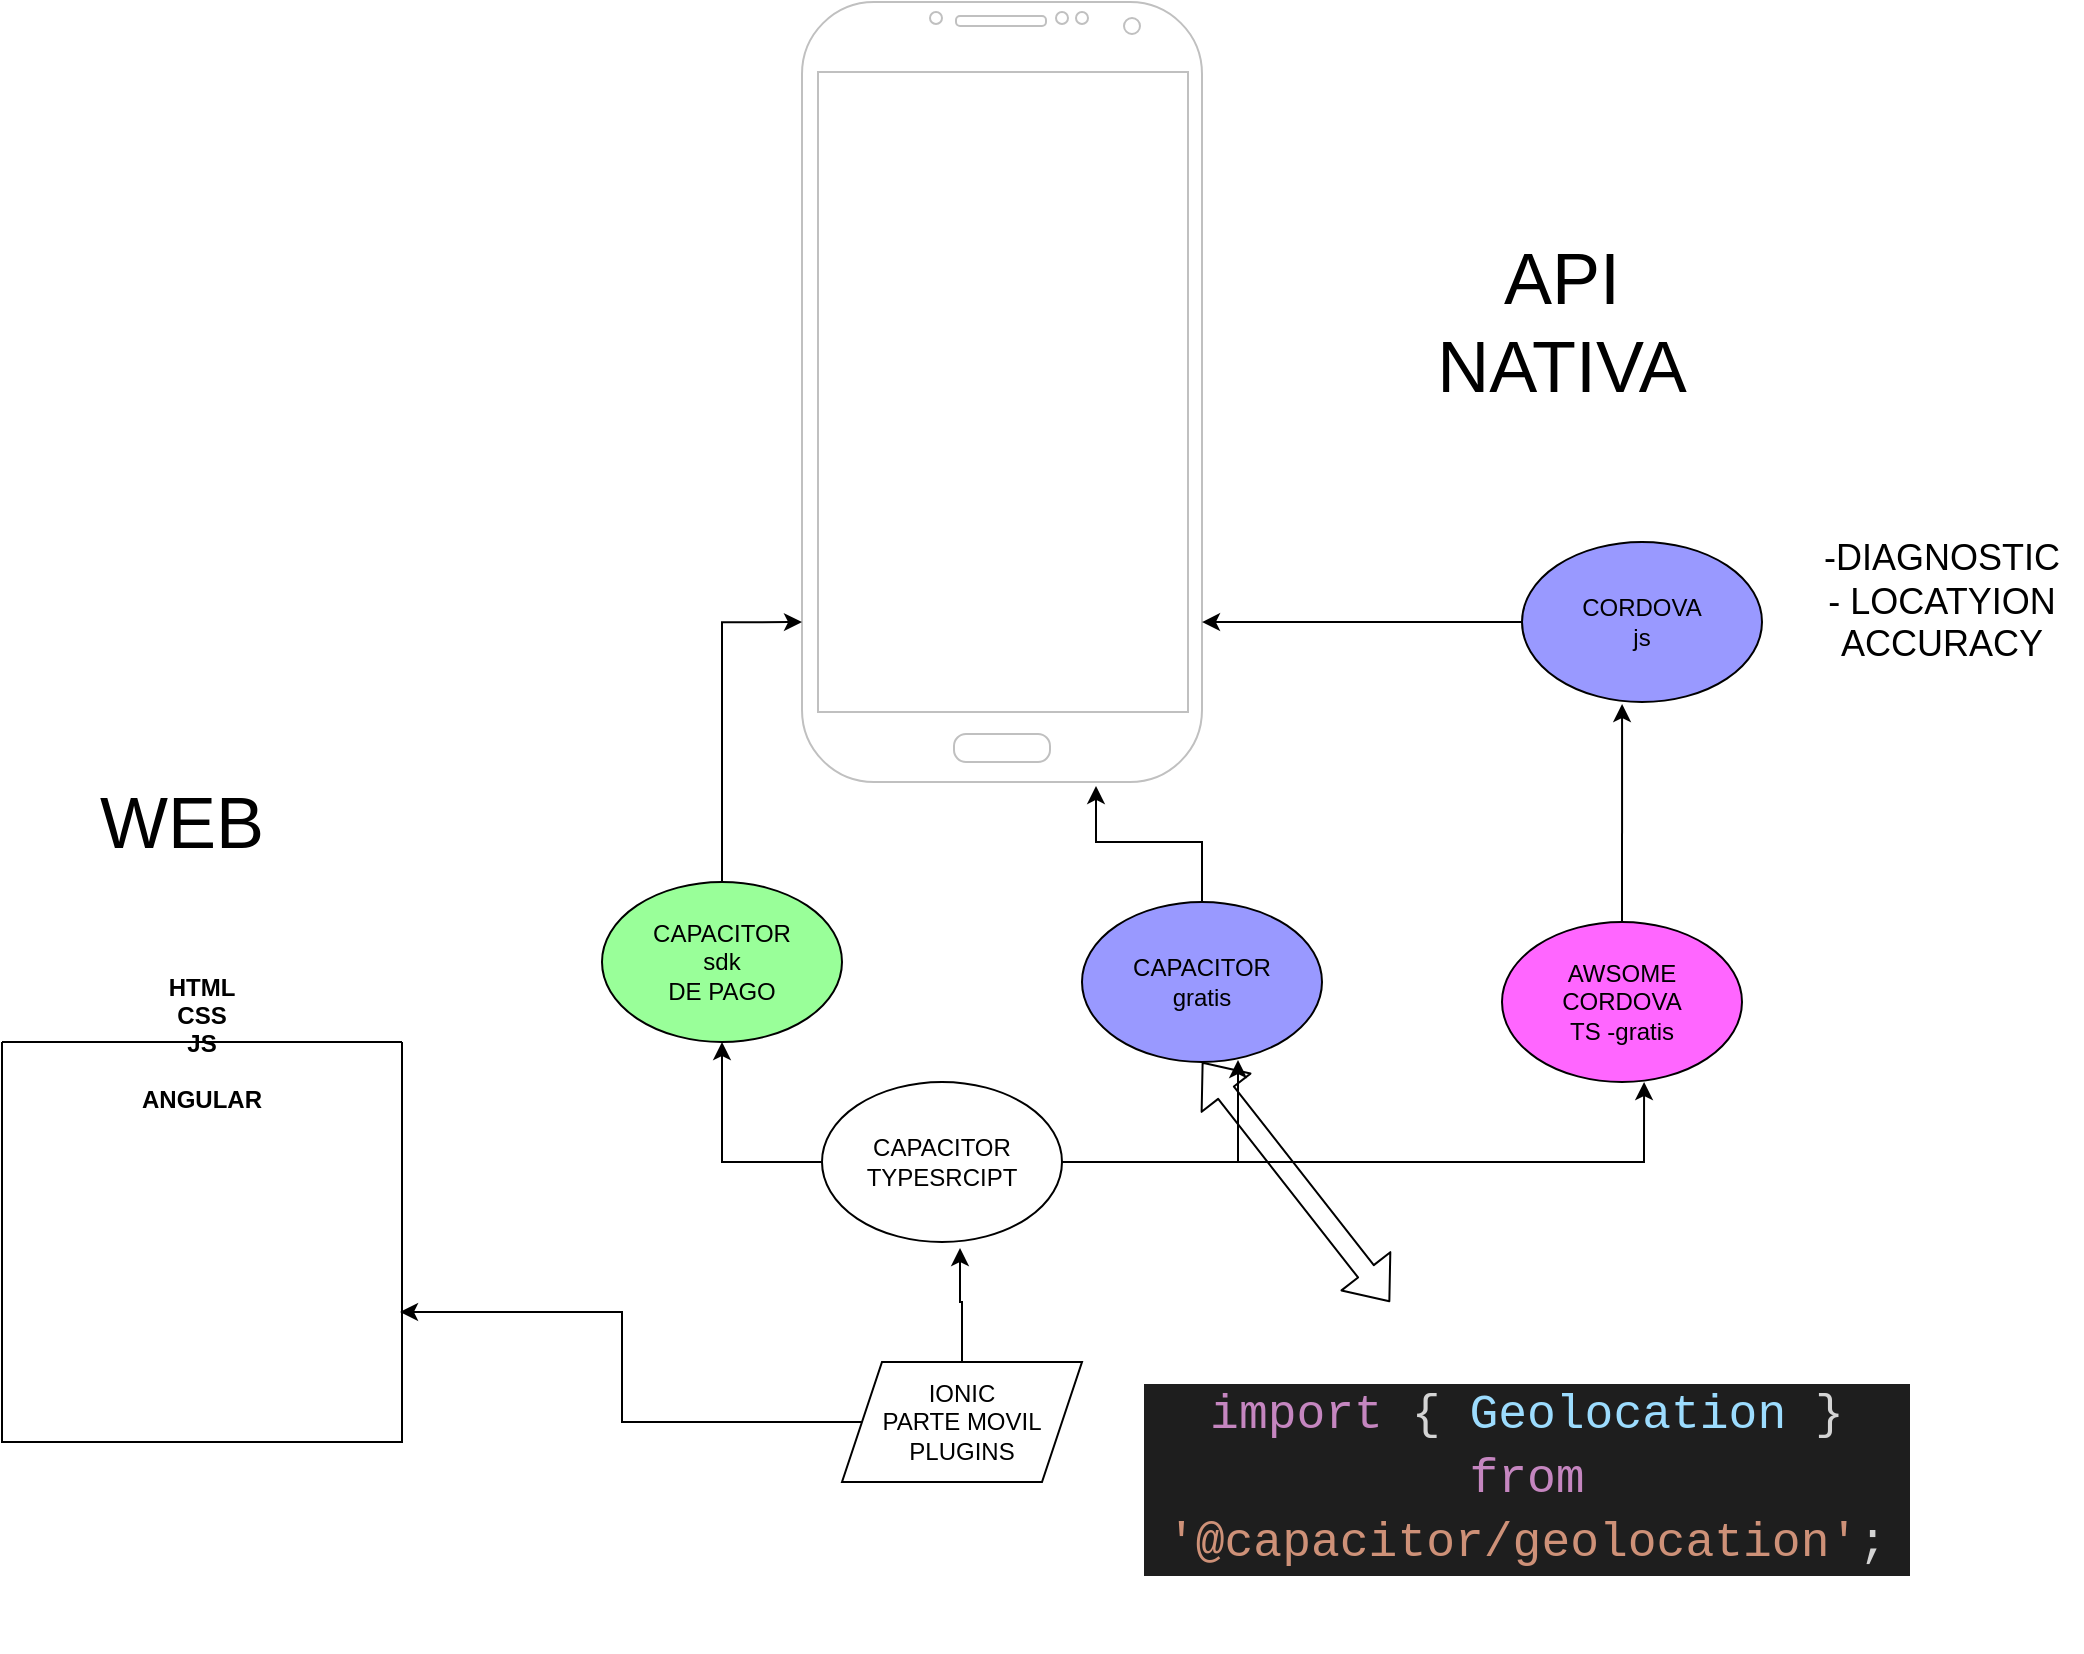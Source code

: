 <mxfile version="14.6.13" type="device"><diagram id="EuBAmw0Tku4tacR0-GFs" name="Página-1"><mxGraphModel dx="1326" dy="806" grid="1" gridSize="10" guides="1" tooltips="1" connect="1" arrows="1" fold="1" page="1" pageScale="1" pageWidth="1169" pageHeight="827" math="0" shadow="0"><root><mxCell id="0"/><mxCell id="1" parent="0"/><mxCell id="f5hl8Qkc0NefbFmgtdwo-1" value="" style="verticalLabelPosition=bottom;verticalAlign=top;html=1;shadow=0;dashed=0;strokeWidth=1;shape=mxgraph.android.phone2;strokeColor=#c0c0c0;" parent="1" vertex="1"><mxGeometry x="490" y="50" width="200" height="390" as="geometry"/></mxCell><mxCell id="f5hl8Qkc0NefbFmgtdwo-14" style="edgeStyle=orthogonalEdgeStyle;rounded=0;orthogonalLoop=1;jettySize=auto;html=1;entryX=0.575;entryY=1.038;entryDx=0;entryDy=0;entryPerimeter=0;" parent="1" source="f5hl8Qkc0NefbFmgtdwo-2" target="f5hl8Qkc0NefbFmgtdwo-3" edge="1"><mxGeometry relative="1" as="geometry"/></mxCell><mxCell id="f5hl8Qkc0NefbFmgtdwo-19" style="edgeStyle=orthogonalEdgeStyle;rounded=0;orthogonalLoop=1;jettySize=auto;html=1;entryX=0.995;entryY=0.675;entryDx=0;entryDy=0;entryPerimeter=0;" parent="1" source="f5hl8Qkc0NefbFmgtdwo-2" target="f5hl8Qkc0NefbFmgtdwo-18" edge="1"><mxGeometry relative="1" as="geometry"/></mxCell><mxCell id="f5hl8Qkc0NefbFmgtdwo-2" value="IONIC&lt;br&gt;PARTE MOVIL&lt;br&gt;PLUGINS" style="shape=parallelogram;perimeter=parallelogramPerimeter;whiteSpace=wrap;html=1;fixedSize=1;" parent="1" vertex="1"><mxGeometry x="510" y="730" width="120" height="60" as="geometry"/></mxCell><mxCell id="f5hl8Qkc0NefbFmgtdwo-11" style="edgeStyle=orthogonalEdgeStyle;rounded=0;orthogonalLoop=1;jettySize=auto;html=1;entryX=0.5;entryY=1;entryDx=0;entryDy=0;" parent="1" source="f5hl8Qkc0NefbFmgtdwo-3" target="f5hl8Qkc0NefbFmgtdwo-8" edge="1"><mxGeometry relative="1" as="geometry"><Array as="points"><mxPoint x="450" y="630"/></Array></mxGeometry></mxCell><mxCell id="f5hl8Qkc0NefbFmgtdwo-12" style="edgeStyle=orthogonalEdgeStyle;rounded=0;orthogonalLoop=1;jettySize=auto;html=1;entryX=0.65;entryY=0.988;entryDx=0;entryDy=0;entryPerimeter=0;" parent="1" source="f5hl8Qkc0NefbFmgtdwo-3" target="f5hl8Qkc0NefbFmgtdwo-7" edge="1"><mxGeometry relative="1" as="geometry"/></mxCell><mxCell id="f5hl8Qkc0NefbFmgtdwo-16" style="edgeStyle=orthogonalEdgeStyle;rounded=0;orthogonalLoop=1;jettySize=auto;html=1;entryX=0.592;entryY=1;entryDx=0;entryDy=0;entryPerimeter=0;" parent="1" source="f5hl8Qkc0NefbFmgtdwo-3" target="f5hl8Qkc0NefbFmgtdwo-13" edge="1"><mxGeometry relative="1" as="geometry"/></mxCell><mxCell id="f5hl8Qkc0NefbFmgtdwo-3" value="CAPACITOR&lt;br&gt;TYPESRCIPT" style="ellipse;whiteSpace=wrap;html=1;" parent="1" vertex="1"><mxGeometry x="500" y="590" width="120" height="80" as="geometry"/></mxCell><mxCell id="f5hl8Qkc0NefbFmgtdwo-5" style="edgeStyle=orthogonalEdgeStyle;rounded=0;orthogonalLoop=1;jettySize=auto;html=1;entryX=1;entryY=0.795;entryDx=0;entryDy=0;entryPerimeter=0;" parent="1" source="f5hl8Qkc0NefbFmgtdwo-4" target="f5hl8Qkc0NefbFmgtdwo-1" edge="1"><mxGeometry relative="1" as="geometry"/></mxCell><mxCell id="f5hl8Qkc0NefbFmgtdwo-4" value="CORDOVA&lt;br&gt;js" style="ellipse;whiteSpace=wrap;html=1;fillColor=#9999FF;" parent="1" vertex="1"><mxGeometry x="850" y="320" width="120" height="80" as="geometry"/></mxCell><mxCell id="f5hl8Qkc0NefbFmgtdwo-10" style="edgeStyle=orthogonalEdgeStyle;rounded=0;orthogonalLoop=1;jettySize=auto;html=1;entryX=0.735;entryY=1.005;entryDx=0;entryDy=0;entryPerimeter=0;" parent="1" source="f5hl8Qkc0NefbFmgtdwo-7" target="f5hl8Qkc0NefbFmgtdwo-1" edge="1"><mxGeometry relative="1" as="geometry"/></mxCell><mxCell id="f5hl8Qkc0NefbFmgtdwo-7" value="CAPACITOR&lt;br&gt;gratis" style="ellipse;whiteSpace=wrap;html=1;fillColor=#9999FF;" parent="1" vertex="1"><mxGeometry x="630" y="500" width="120" height="80" as="geometry"/></mxCell><mxCell id="f5hl8Qkc0NefbFmgtdwo-9" style="edgeStyle=orthogonalEdgeStyle;rounded=0;orthogonalLoop=1;jettySize=auto;html=1;entryX=0;entryY=0.795;entryDx=0;entryDy=0;entryPerimeter=0;" parent="1" source="f5hl8Qkc0NefbFmgtdwo-8" target="f5hl8Qkc0NefbFmgtdwo-1" edge="1"><mxGeometry relative="1" as="geometry"/></mxCell><mxCell id="f5hl8Qkc0NefbFmgtdwo-8" value="CAPACITOR&lt;br&gt;sdk&lt;br&gt;DE PAGO" style="ellipse;whiteSpace=wrap;html=1;fillColor=#99FF99;" parent="1" vertex="1"><mxGeometry x="390" y="490" width="120" height="80" as="geometry"/></mxCell><mxCell id="f5hl8Qkc0NefbFmgtdwo-17" style="edgeStyle=orthogonalEdgeStyle;rounded=0;orthogonalLoop=1;jettySize=auto;html=1;entryX=0.417;entryY=1.013;entryDx=0;entryDy=0;entryPerimeter=0;" parent="1" source="f5hl8Qkc0NefbFmgtdwo-13" target="f5hl8Qkc0NefbFmgtdwo-4" edge="1"><mxGeometry relative="1" as="geometry"/></mxCell><mxCell id="f5hl8Qkc0NefbFmgtdwo-13" value="AWSOME&lt;br&gt;CORDOVA&lt;br&gt;TS -gratis" style="ellipse;whiteSpace=wrap;html=1;fillColor=#FF66FF;" parent="1" vertex="1"><mxGeometry x="840" y="510" width="120" height="80" as="geometry"/></mxCell><mxCell id="f5hl8Qkc0NefbFmgtdwo-15" value="&lt;font style=&quot;font-size: 36px&quot;&gt;API&lt;br&gt;NATIVA&lt;/font&gt;" style="text;html=1;strokeColor=none;fillColor=none;align=center;verticalAlign=middle;whiteSpace=wrap;rounded=0;" parent="1" vertex="1"><mxGeometry x="850" y="200" width="40" height="20" as="geometry"/></mxCell><mxCell id="f5hl8Qkc0NefbFmgtdwo-18" value="HTML&#10;CSS&#10;JS&#10;&#10;ANGULAR" style="swimlane;startSize=0;fillColor=#9999FF;" parent="1" vertex="1"><mxGeometry x="90" y="570" width="200" height="200" as="geometry"/></mxCell><mxCell id="f5hl8Qkc0NefbFmgtdwo-20" value="&lt;span style=&quot;font-size: 36px&quot;&gt;WEB&lt;/span&gt;" style="text;html=1;strokeColor=none;fillColor=none;align=center;verticalAlign=middle;whiteSpace=wrap;rounded=0;" parent="1" vertex="1"><mxGeometry x="160" y="450" width="40" height="20" as="geometry"/></mxCell><mxCell id="f5hl8Qkc0NefbFmgtdwo-23" value="&lt;div style=&quot;color: rgb(212 , 212 , 212) ; background-color: rgb(30 , 30 , 30) ; font-family: &amp;#34;consolas&amp;#34; , &amp;#34;courier new&amp;#34; , monospace ; font-size: 24px ; line-height: 32px&quot;&gt;&lt;span style=&quot;color: #c586c0&quot;&gt;import&lt;/span&gt; { &lt;span style=&quot;color: #9cdcfe&quot;&gt;Geolocation&lt;/span&gt; } &lt;span style=&quot;color: #c586c0&quot;&gt;from&lt;/span&gt; &lt;span style=&quot;color: #ce9178&quot;&gt;'@capacitor/geolocation'&lt;/span&gt;;&lt;/div&gt;" style="text;html=1;strokeColor=none;fillColor=none;align=center;verticalAlign=middle;whiteSpace=wrap;rounded=0;" parent="1" vertex="1"><mxGeometry x="660" y="700" width="385" height="175" as="geometry"/></mxCell><mxCell id="f5hl8Qkc0NefbFmgtdwo-26" value="" style="shape=flexArrow;endArrow=classic;startArrow=classic;html=1;entryX=0.5;entryY=1;entryDx=0;entryDy=0;" parent="1" source="f5hl8Qkc0NefbFmgtdwo-23" target="f5hl8Qkc0NefbFmgtdwo-7" edge="1"><mxGeometry width="100" height="100" relative="1" as="geometry"><mxPoint x="660" y="710" as="sourcePoint"/><mxPoint x="760" y="610" as="targetPoint"/></mxGeometry></mxCell><mxCell id="f5hl8Qkc0NefbFmgtdwo-28" value="&lt;font style=&quot;font-size: 18px&quot;&gt;-DIAGNOSTIC&lt;br&gt;- LOCATYION ACCURACY&lt;/font&gt;" style="text;html=1;strokeColor=none;fillColor=none;align=center;verticalAlign=middle;whiteSpace=wrap;rounded=0;" parent="1" vertex="1"><mxGeometry x="990" y="320" width="140" height="60" as="geometry"/></mxCell></root></mxGraphModel></diagram></mxfile>